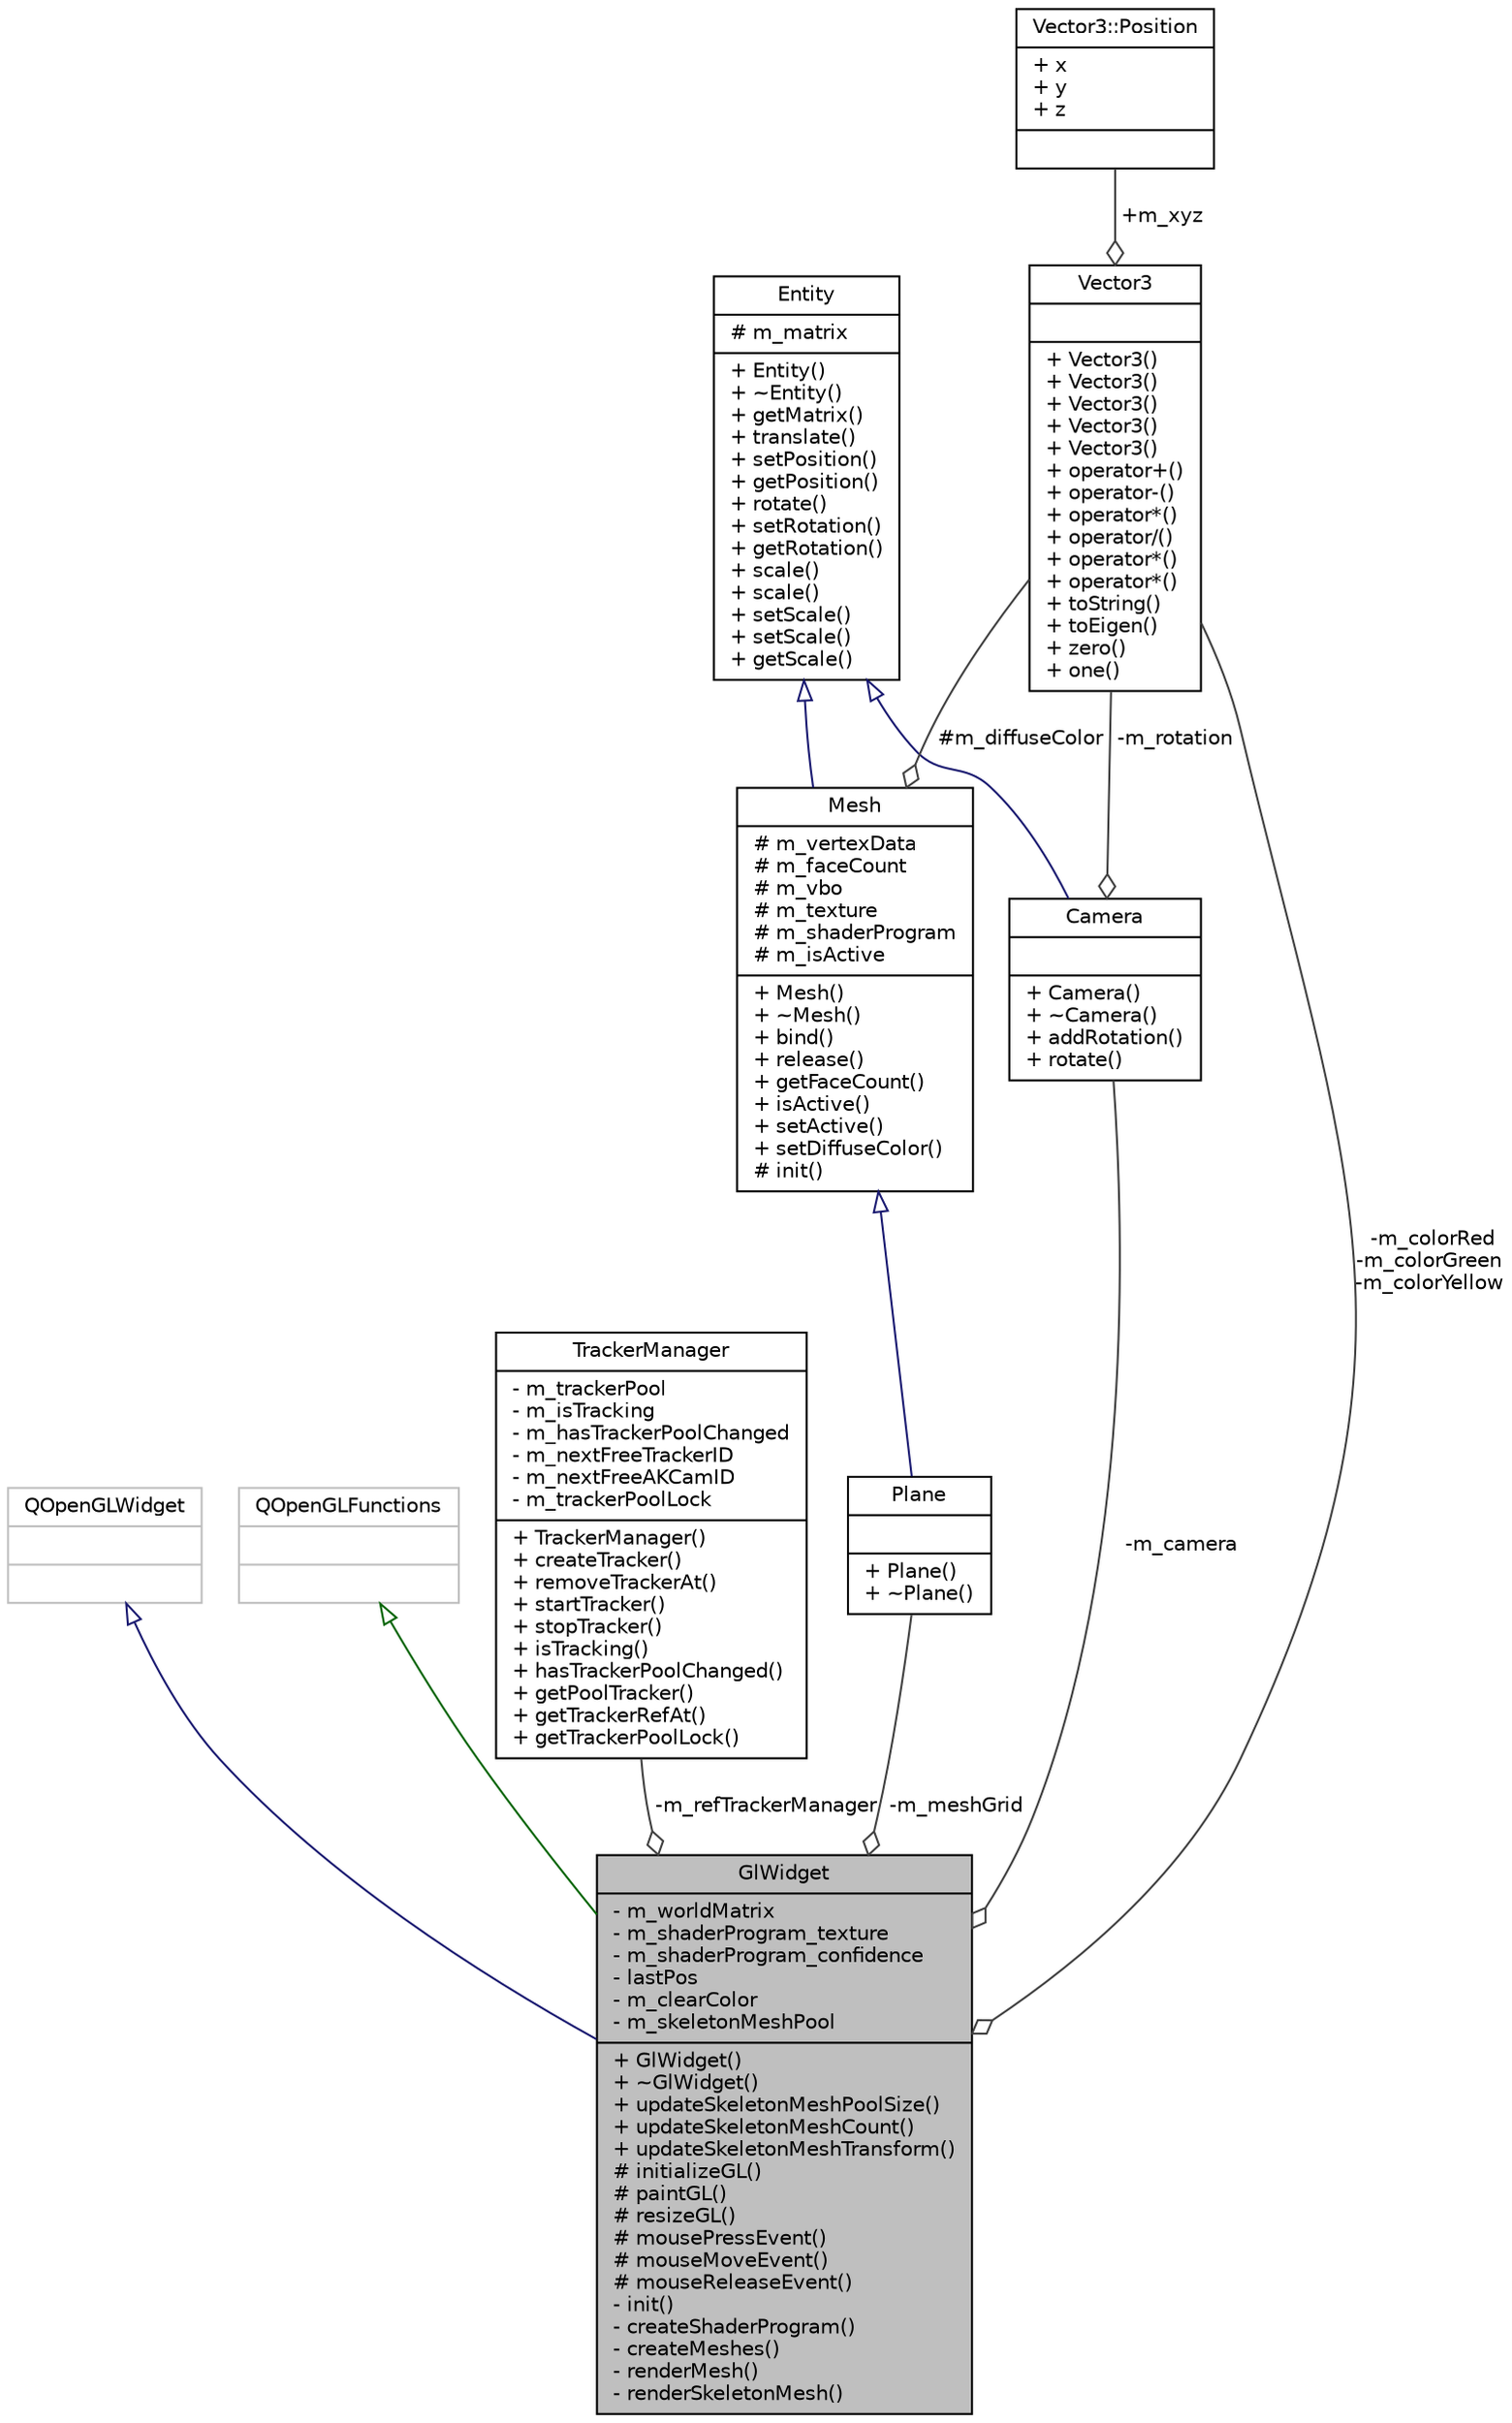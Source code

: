 digraph "GlWidget"
{
 // LATEX_PDF_SIZE
  edge [fontname="Helvetica",fontsize="10",labelfontname="Helvetica",labelfontsize="10"];
  node [fontname="Helvetica",fontsize="10",shape=record];
  Node1 [label="{GlWidget\n|- m_worldMatrix\l- m_shaderProgram_texture\l- m_shaderProgram_confidence\l- lastPos\l- m_clearColor\l- m_skeletonMeshPool\l|+ GlWidget()\l+ ~GlWidget()\l+ updateSkeletonMeshPoolSize()\l+ updateSkeletonMeshCount()\l+ updateSkeletonMeshTransform()\l# initializeGL()\l# paintGL()\l# resizeGL()\l# mousePressEvent()\l# mouseMoveEvent()\l# mouseReleaseEvent()\l- init()\l- createShaderProgram()\l- createMeshes()\l- renderMesh()\l- renderSkeletonMesh()\l}",height=0.2,width=0.4,color="black", fillcolor="grey75", style="filled", fontcolor="black",tooltip=" "];
  Node2 -> Node1 [dir="back",color="midnightblue",fontsize="10",style="solid",arrowtail="onormal",fontname="Helvetica"];
  Node2 [label="{QOpenGLWidget\n||}",height=0.2,width=0.4,color="grey75", fillcolor="white", style="filled",tooltip=" "];
  Node3 -> Node1 [dir="back",color="darkgreen",fontsize="10",style="solid",arrowtail="onormal",fontname="Helvetica"];
  Node3 [label="{QOpenGLFunctions\n||}",height=0.2,width=0.4,color="grey75", fillcolor="white", style="filled",tooltip=" "];
  Node4 -> Node1 [color="grey25",fontsize="10",style="solid",label=" -m_refTrackerManager" ,arrowhead="odiamond",fontname="Helvetica"];
  Node4 [label="{TrackerManager\n|- m_trackerPool\l- m_isTracking\l- m_hasTrackerPoolChanged\l- m_nextFreeTrackerID\l- m_nextFreeAKCamID\l- m_trackerPoolLock\l|+ TrackerManager()\l+ createTracker()\l+ removeTrackerAt()\l+ startTracker()\l+ stopTracker()\l+ isTracking()\l+ hasTrackerPoolChanged()\l+ getPoolTracker()\l+ getTrackerRefAt()\l+ getTrackerPoolLock()\l}",height=0.2,width=0.4,color="black", fillcolor="white", style="filled",URL="$class_tracker_manager.html",tooltip="Manager for all types of tracker."];
  Node5 -> Node1 [color="grey25",fontsize="10",style="solid",label=" -m_camera" ,arrowhead="odiamond",fontname="Helvetica"];
  Node5 [label="{Camera\n||+ Camera()\l+ ~Camera()\l+ addRotation()\l+ rotate()\l}",height=0.2,width=0.4,color="black", fillcolor="white", style="filled",URL="$class_camera.html",tooltip=" "];
  Node6 -> Node5 [dir="back",color="midnightblue",fontsize="10",style="solid",arrowtail="onormal",fontname="Helvetica"];
  Node6 [label="{Entity\n|# m_matrix\l|+ Entity()\l+ ~Entity()\l+ getMatrix()\l+ translate()\l+ setPosition()\l+ getPosition()\l+ rotate()\l+ setRotation()\l+ getRotation()\l+ scale()\l+ scale()\l+ setScale()\l+ setScale()\l+ getScale()\l}",height=0.2,width=0.4,color="black", fillcolor="white", style="filled",URL="$class_entity.html",tooltip=" "];
  Node7 -> Node5 [color="grey25",fontsize="10",style="solid",label=" -m_rotation" ,arrowhead="odiamond",fontname="Helvetica"];
  Node7 [label="{Vector3\n||+ Vector3()\l+ Vector3()\l+ Vector3()\l+ Vector3()\l+ Vector3()\l+ operator+()\l+ operator-()\l+ operator*()\l+ operator/()\l+ operator*()\l+ operator*()\l+ toString()\l+ toEigen()\l+ zero()\l+ one()\l}",height=0.2,width=0.4,color="black", fillcolor="white", style="filled",URL="$class_vector3.html",tooltip="Utility Class."];
  Node8 -> Node7 [color="grey25",fontsize="10",style="solid",label=" +m_xyz" ,arrowhead="odiamond",fontname="Helvetica"];
  Node8 [label="{Vector3::Position\n|+ x\l+ y\l+ z\l|}",height=0.2,width=0.4,color="black", fillcolor="white", style="filled",URL="$struct_vector3_1_1_position.html",tooltip=" "];
  Node7 -> Node1 [color="grey25",fontsize="10",style="solid",label=" -m_colorRed\n-m_colorGreen\n-m_colorYellow" ,arrowhead="odiamond",fontname="Helvetica"];
  Node9 -> Node1 [color="grey25",fontsize="10",style="solid",label=" -m_meshGrid" ,arrowhead="odiamond",fontname="Helvetica"];
  Node9 [label="{Plane\n||+ Plane()\l+ ~Plane()\l}",height=0.2,width=0.4,color="black", fillcolor="white", style="filled",URL="$class_plane.html",tooltip=" "];
  Node10 -> Node9 [dir="back",color="midnightblue",fontsize="10",style="solid",arrowtail="onormal",fontname="Helvetica"];
  Node10 [label="{Mesh\n|# m_vertexData\l# m_faceCount\l# m_vbo\l# m_texture\l# m_shaderProgram\l# m_isActive\l|+ Mesh()\l+ ~Mesh()\l+ bind()\l+ release()\l+ getFaceCount()\l+ isActive()\l+ setActive()\l+ setDiffuseColor()\l# init()\l}",height=0.2,width=0.4,color="black", fillcolor="white", style="filled",URL="$class_mesh.html",tooltip=" "];
  Node6 -> Node10 [dir="back",color="midnightblue",fontsize="10",style="solid",arrowtail="onormal",fontname="Helvetica"];
  Node7 -> Node10 [color="grey25",fontsize="10",style="solid",label=" #m_diffuseColor" ,arrowhead="odiamond",fontname="Helvetica"];
}
